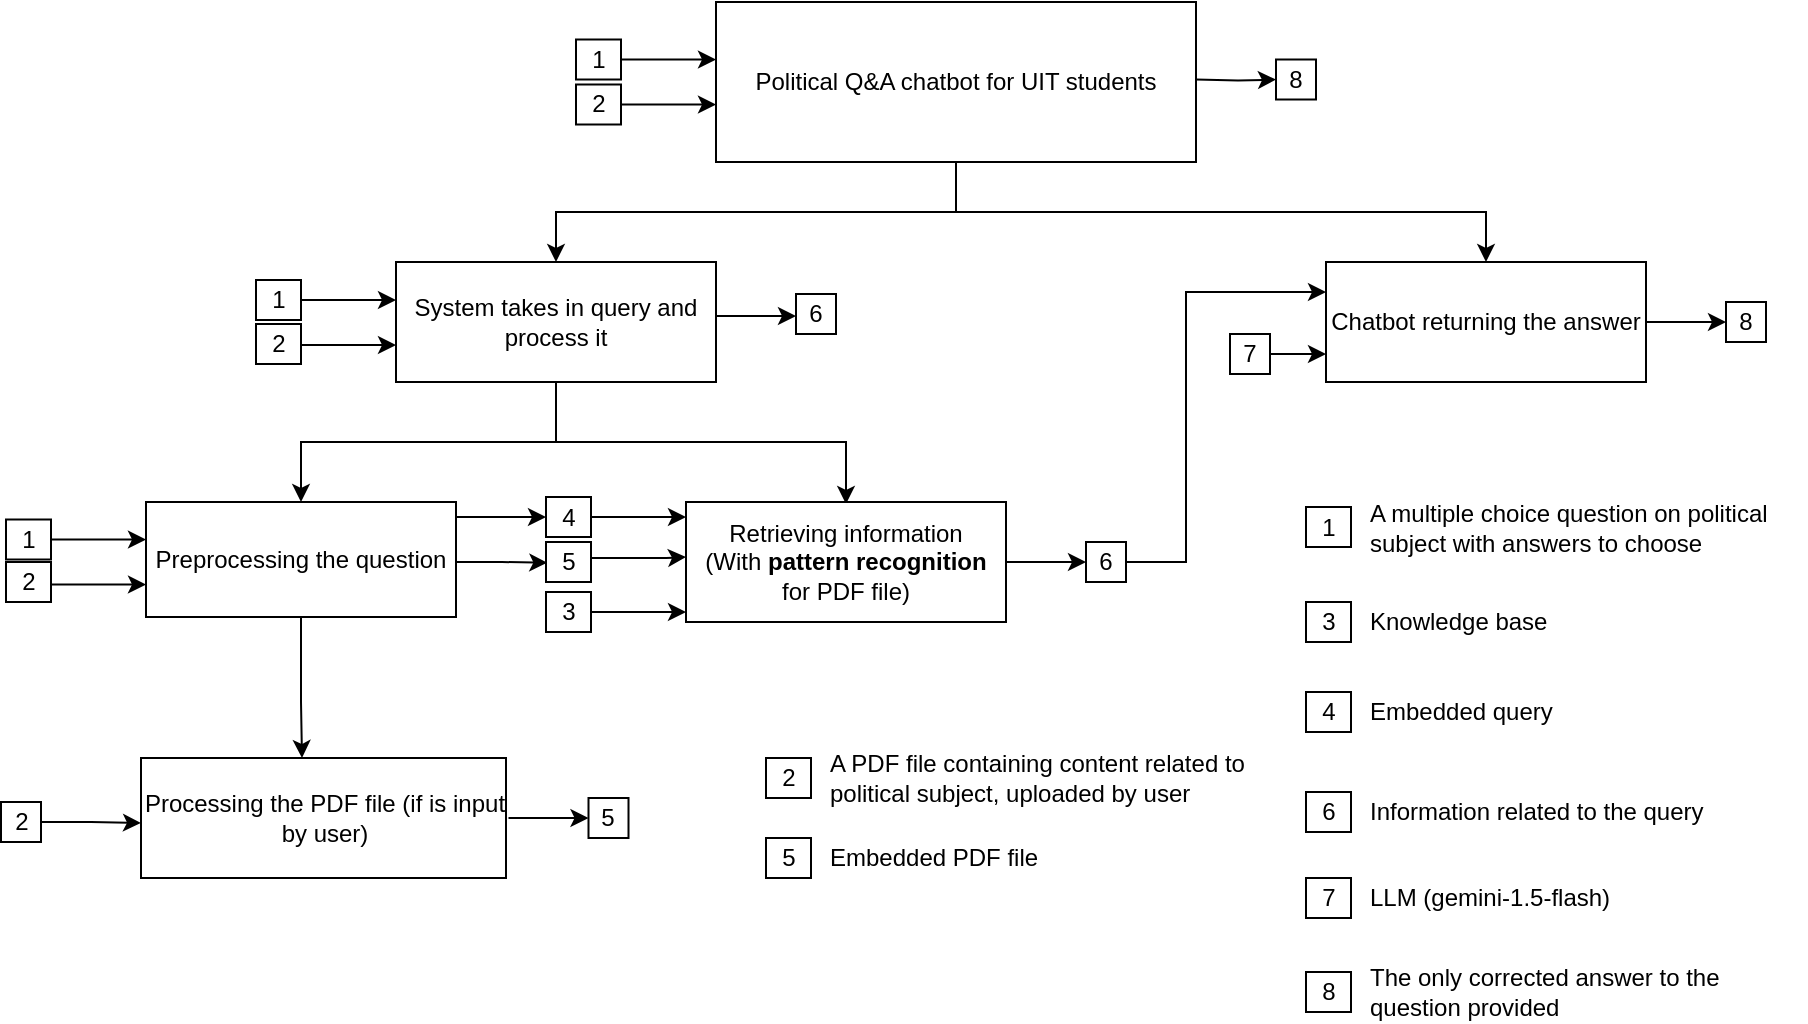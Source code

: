 <mxfile version="26.0.2">
  <diagram name="Page-1" id="8dbDtnNbzVujADKAyLU2">
    <mxGraphModel dx="2022" dy="627" grid="1" gridSize="10" guides="1" tooltips="1" connect="1" arrows="1" fold="1" page="1" pageScale="1" pageWidth="850" pageHeight="1100" math="0" shadow="0">
      <root>
        <mxCell id="0" />
        <mxCell id="1" parent="0" />
        <mxCell id="Zx73HPTWSHSdCMpJ8Ox2-43" style="edgeStyle=orthogonalEdgeStyle;rounded=0;orthogonalLoop=1;jettySize=auto;html=1;exitX=0.5;exitY=1;exitDx=0;exitDy=0;entryX=0.5;entryY=0;entryDx=0;entryDy=0;" parent="1" source="Zx73HPTWSHSdCMpJ8Ox2-1" target="Zx73HPTWSHSdCMpJ8Ox2-2" edge="1">
          <mxGeometry relative="1" as="geometry" />
        </mxCell>
        <mxCell id="Zx73HPTWSHSdCMpJ8Ox2-44" style="edgeStyle=orthogonalEdgeStyle;rounded=0;orthogonalLoop=1;jettySize=auto;html=1;exitX=0.5;exitY=1;exitDx=0;exitDy=0;entryX=0.5;entryY=0;entryDx=0;entryDy=0;" parent="1" source="Zx73HPTWSHSdCMpJ8Ox2-1" target="Zx73HPTWSHSdCMpJ8Ox2-3" edge="1">
          <mxGeometry relative="1" as="geometry" />
        </mxCell>
        <mxCell id="Zx73HPTWSHSdCMpJ8Ox2-1" value="Political Q&amp;amp;A chatbot for UIT students" style="rounded=0;whiteSpace=wrap;html=1;" parent="1" vertex="1">
          <mxGeometry x="305" y="30" width="240" height="80" as="geometry" />
        </mxCell>
        <mxCell id="Zx73HPTWSHSdCMpJ8Ox2-12" style="edgeStyle=orthogonalEdgeStyle;rounded=0;orthogonalLoop=1;jettySize=auto;html=1;exitX=0.5;exitY=1;exitDx=0;exitDy=0;entryX=0.5;entryY=0;entryDx=0;entryDy=0;" parent="1" source="Zx73HPTWSHSdCMpJ8Ox2-2" target="Zx73HPTWSHSdCMpJ8Ox2-4" edge="1">
          <mxGeometry relative="1" as="geometry" />
        </mxCell>
        <mxCell id="Zx73HPTWSHSdCMpJ8Ox2-19" style="edgeStyle=orthogonalEdgeStyle;rounded=0;orthogonalLoop=1;jettySize=auto;html=1;exitX=0.5;exitY=1;exitDx=0;exitDy=0;entryX=0.5;entryY=0;entryDx=0;entryDy=0;" parent="1" edge="1">
          <mxGeometry relative="1" as="geometry">
            <mxPoint x="225.0" y="221" as="sourcePoint" />
            <mxPoint x="370.0" y="281" as="targetPoint" />
            <Array as="points">
              <mxPoint x="225" y="250" />
              <mxPoint x="370" y="250" />
            </Array>
          </mxGeometry>
        </mxCell>
        <mxCell id="Zx73HPTWSHSdCMpJ8Ox2-2" value="System takes in query and process it" style="rounded=0;whiteSpace=wrap;html=1;" parent="1" vertex="1">
          <mxGeometry x="145" y="160" width="160" height="60" as="geometry" />
        </mxCell>
        <mxCell id="Zx73HPTWSHSdCMpJ8Ox2-45" value="" style="edgeStyle=orthogonalEdgeStyle;rounded=0;orthogonalLoop=1;jettySize=auto;html=1;" parent="1" source="Zx73HPTWSHSdCMpJ8Ox2-3" target="Zx73HPTWSHSdCMpJ8Ox2-42" edge="1">
          <mxGeometry relative="1" as="geometry" />
        </mxCell>
        <mxCell id="Zx73HPTWSHSdCMpJ8Ox2-3" value="Chatbot returning the answer" style="rounded=0;whiteSpace=wrap;html=1;" parent="1" vertex="1">
          <mxGeometry x="610" y="160" width="160" height="60" as="geometry" />
        </mxCell>
        <mxCell id="Zx73HPTWSHSdCMpJ8Ox2-29" value="" style="edgeStyle=orthogonalEdgeStyle;rounded=0;orthogonalLoop=1;jettySize=auto;html=1;" parent="1" target="Zx73HPTWSHSdCMpJ8Ox2-28" edge="1">
          <mxGeometry relative="1" as="geometry">
            <mxPoint x="175.0" y="287.5" as="sourcePoint" />
            <Array as="points">
              <mxPoint x="190" y="287.5" />
              <mxPoint x="190" y="287.5" />
            </Array>
          </mxGeometry>
        </mxCell>
        <mxCell id="Zx73HPTWSHSdCMpJ8Ox2-94" value="" style="edgeStyle=orthogonalEdgeStyle;rounded=0;orthogonalLoop=1;jettySize=auto;html=1;" parent="1" source="Zx73HPTWSHSdCMpJ8Ox2-4" target="Zx73HPTWSHSdCMpJ8Ox2-65" edge="1">
          <mxGeometry relative="1" as="geometry">
            <Array as="points">
              <mxPoint x="98" y="380" />
              <mxPoint x="98" y="380" />
            </Array>
          </mxGeometry>
        </mxCell>
        <mxCell id="Zx73HPTWSHSdCMpJ8Ox2-4" value="Preprocessing the question" style="rounded=0;whiteSpace=wrap;html=1;" parent="1" vertex="1">
          <mxGeometry x="20" y="280" width="155" height="57.5" as="geometry" />
        </mxCell>
        <mxCell id="Zx73HPTWSHSdCMpJ8Ox2-33" value="" style="edgeStyle=orthogonalEdgeStyle;rounded=0;orthogonalLoop=1;jettySize=auto;html=1;" parent="1" source="Zx73HPTWSHSdCMpJ8Ox2-5" target="Zx73HPTWSHSdCMpJ8Ox2-32" edge="1">
          <mxGeometry relative="1" as="geometry" />
        </mxCell>
        <mxCell id="Zx73HPTWSHSdCMpJ8Ox2-5" value="Retrieving information&lt;div&gt;(With &lt;b&gt;pattern recognition&lt;/b&gt; for PDF file)&lt;/div&gt;" style="rounded=0;whiteSpace=wrap;html=1;" parent="1" vertex="1">
          <mxGeometry x="290" y="280" width="160" height="60" as="geometry" />
        </mxCell>
        <mxCell id="Zx73HPTWSHSdCMpJ8Ox2-30" value="" style="edgeStyle=orthogonalEdgeStyle;rounded=0;orthogonalLoop=1;jettySize=auto;html=1;" parent="1" source="Zx73HPTWSHSdCMpJ8Ox2-28" edge="1">
          <mxGeometry relative="1" as="geometry">
            <mxPoint x="290.0" y="287.5" as="targetPoint" />
            <Array as="points">
              <mxPoint x="280" y="287.5" />
              <mxPoint x="280" y="287.5" />
            </Array>
          </mxGeometry>
        </mxCell>
        <mxCell id="Zx73HPTWSHSdCMpJ8Ox2-28" value="4" style="rounded=0;whiteSpace=wrap;html=1;" parent="1" vertex="1">
          <mxGeometry x="220" y="277.5" width="22.5" height="20" as="geometry" />
        </mxCell>
        <mxCell id="Zx73HPTWSHSdCMpJ8Ox2-93" style="edgeStyle=orthogonalEdgeStyle;rounded=0;orthogonalLoop=1;jettySize=auto;html=1;exitX=1;exitY=0.5;exitDx=0;exitDy=0;entryX=0;entryY=0.25;entryDx=0;entryDy=0;" parent="1" source="Zx73HPTWSHSdCMpJ8Ox2-32" target="Zx73HPTWSHSdCMpJ8Ox2-3" edge="1">
          <mxGeometry relative="1" as="geometry">
            <Array as="points">
              <mxPoint x="540" y="310" />
              <mxPoint x="540" y="175" />
            </Array>
          </mxGeometry>
        </mxCell>
        <mxCell id="Zx73HPTWSHSdCMpJ8Ox2-32" value="6" style="whiteSpace=wrap;html=1;rounded=0;" parent="1" vertex="1">
          <mxGeometry x="490" y="300" width="20" height="20" as="geometry" />
        </mxCell>
        <mxCell id="Zx73HPTWSHSdCMpJ8Ox2-35" value="7" style="whiteSpace=wrap;html=1;rounded=0;" parent="1" vertex="1">
          <mxGeometry x="562" y="196" width="20" height="20" as="geometry" />
        </mxCell>
        <mxCell id="Zx73HPTWSHSdCMpJ8Ox2-41" style="edgeStyle=orthogonalEdgeStyle;rounded=0;orthogonalLoop=1;jettySize=auto;html=1;exitX=1;exitY=0.5;exitDx=0;exitDy=0;" parent="1" source="Zx73HPTWSHSdCMpJ8Ox2-35" edge="1">
          <mxGeometry relative="1" as="geometry">
            <mxPoint x="610" y="206" as="targetPoint" />
          </mxGeometry>
        </mxCell>
        <mxCell id="Zx73HPTWSHSdCMpJ8Ox2-42" value="8" style="whiteSpace=wrap;html=1;rounded=0;" parent="1" vertex="1">
          <mxGeometry x="810" y="180" width="20" height="20" as="geometry" />
        </mxCell>
        <mxCell id="Zx73HPTWSHSdCMpJ8Ox2-46" value="1" style="rounded=0;whiteSpace=wrap;html=1;" parent="1" vertex="1">
          <mxGeometry x="600" y="282.5" width="22.5" height="20" as="geometry" />
        </mxCell>
        <mxCell id="Zx73HPTWSHSdCMpJ8Ox2-47" value="A multiple choice question on political subject with answers to choose" style="text;html=1;align=left;verticalAlign=middle;whiteSpace=wrap;rounded=0;" parent="1" vertex="1">
          <mxGeometry x="630" y="277.5" width="220" height="30" as="geometry" />
        </mxCell>
        <mxCell id="Zx73HPTWSHSdCMpJ8Ox2-48" value="4" style="rounded=0;whiteSpace=wrap;html=1;" parent="1" vertex="1">
          <mxGeometry x="600" y="375" width="22.5" height="20" as="geometry" />
        </mxCell>
        <mxCell id="Zx73HPTWSHSdCMpJ8Ox2-49" value="Embedded query" style="text;html=1;align=left;verticalAlign=middle;whiteSpace=wrap;rounded=0;" parent="1" vertex="1">
          <mxGeometry x="630" y="370" width="220" height="30" as="geometry" />
        </mxCell>
        <mxCell id="Zx73HPTWSHSdCMpJ8Ox2-50" value="6" style="rounded=0;whiteSpace=wrap;html=1;" parent="1" vertex="1">
          <mxGeometry x="600" y="425" width="22.5" height="20" as="geometry" />
        </mxCell>
        <mxCell id="Zx73HPTWSHSdCMpJ8Ox2-51" value="Information related to the query" style="text;html=1;align=left;verticalAlign=middle;whiteSpace=wrap;rounded=0;" parent="1" vertex="1">
          <mxGeometry x="630" y="420" width="220" height="30" as="geometry" />
        </mxCell>
        <mxCell id="Zx73HPTWSHSdCMpJ8Ox2-52" value="7" style="rounded=0;whiteSpace=wrap;html=1;" parent="1" vertex="1">
          <mxGeometry x="600" y="468" width="22.5" height="20" as="geometry" />
        </mxCell>
        <mxCell id="Zx73HPTWSHSdCMpJ8Ox2-53" value="LLM (gemini-1.5-flash)" style="text;html=1;align=left;verticalAlign=middle;whiteSpace=wrap;rounded=0;" parent="1" vertex="1">
          <mxGeometry x="630" y="463" width="220" height="30" as="geometry" />
        </mxCell>
        <mxCell id="Zx73HPTWSHSdCMpJ8Ox2-54" value="8" style="rounded=0;whiteSpace=wrap;html=1;" parent="1" vertex="1">
          <mxGeometry x="600" y="515" width="22.5" height="20" as="geometry" />
        </mxCell>
        <mxCell id="Zx73HPTWSHSdCMpJ8Ox2-55" value="&lt;span style=&quot;text-align: center;&quot;&gt;The only corrected answer to the question provided&lt;/span&gt;" style="text;html=1;align=left;verticalAlign=middle;whiteSpace=wrap;rounded=0;" parent="1" vertex="1">
          <mxGeometry x="630" y="510" width="220" height="30" as="geometry" />
        </mxCell>
        <mxCell id="Zx73HPTWSHSdCMpJ8Ox2-58" style="edgeStyle=orthogonalEdgeStyle;rounded=0;orthogonalLoop=1;jettySize=auto;html=1;exitX=1;exitY=0.5;exitDx=0;exitDy=0;entryX=0.002;entryY=0.792;entryDx=0;entryDy=0;entryPerimeter=0;" parent="1" edge="1">
          <mxGeometry relative="1" as="geometry">
            <mxPoint x="290.0" y="335.02" as="targetPoint" />
            <mxPoint x="239.68" y="335" as="sourcePoint" />
          </mxGeometry>
        </mxCell>
        <mxCell id="Zx73HPTWSHSdCMpJ8Ox2-59" value="3" style="rounded=0;whiteSpace=wrap;html=1;" parent="1" vertex="1">
          <mxGeometry x="600" y="330" width="22.5" height="20" as="geometry" />
        </mxCell>
        <mxCell id="Zx73HPTWSHSdCMpJ8Ox2-60" value="Knowledge base" style="text;html=1;align=left;verticalAlign=middle;whiteSpace=wrap;rounded=0;" parent="1" vertex="1">
          <mxGeometry x="630" y="325" width="220" height="30" as="geometry" />
        </mxCell>
        <mxCell id="Zx73HPTWSHSdCMpJ8Ox2-61" value="" style="edgeStyle=orthogonalEdgeStyle;rounded=0;orthogonalLoop=1;jettySize=auto;html=1;" parent="1" source="Zx73HPTWSHSdCMpJ8Ox2-62" edge="1">
          <mxGeometry relative="1" as="geometry">
            <mxPoint x="20" y="298.75" as="targetPoint" />
            <Array as="points">
              <mxPoint x="10" y="298.75" />
              <mxPoint x="10" y="298.75" />
            </Array>
          </mxGeometry>
        </mxCell>
        <mxCell id="Zx73HPTWSHSdCMpJ8Ox2-62" value="1" style="rounded=0;whiteSpace=wrap;html=1;" parent="1" vertex="1">
          <mxGeometry x="-50" y="288.75" width="22.5" height="20" as="geometry" />
        </mxCell>
        <mxCell id="Zx73HPTWSHSdCMpJ8Ox2-65" value="Processing the PDF file (if is input by user)" style="rounded=0;whiteSpace=wrap;html=1;" parent="1" vertex="1">
          <mxGeometry x="17.5" y="408" width="182.5" height="60" as="geometry" />
        </mxCell>
        <mxCell id="Zx73HPTWSHSdCMpJ8Ox2-70" value="2" style="whiteSpace=wrap;html=1;rounded=0;" parent="1" vertex="1">
          <mxGeometry x="-52.5" y="430" width="20" height="20" as="geometry" />
        </mxCell>
        <mxCell id="Zx73HPTWSHSdCMpJ8Ox2-71" style="edgeStyle=orthogonalEdgeStyle;rounded=0;orthogonalLoop=1;jettySize=auto;html=1;exitX=1;exitY=0.5;exitDx=0;exitDy=0;entryX=0.002;entryY=0.792;entryDx=0;entryDy=0;entryPerimeter=0;" parent="1" source="Zx73HPTWSHSdCMpJ8Ox2-70" edge="1">
          <mxGeometry relative="1" as="geometry">
            <mxPoint x="17.5" y="440.5" as="targetPoint" />
            <Array as="points">
              <mxPoint x="-7.5" y="440" />
            </Array>
          </mxGeometry>
        </mxCell>
        <mxCell id="Zx73HPTWSHSdCMpJ8Ox2-77" value="" style="edgeStyle=orthogonalEdgeStyle;rounded=0;orthogonalLoop=1;jettySize=auto;html=1;" parent="1" target="Zx73HPTWSHSdCMpJ8Ox2-78" edge="1">
          <mxGeometry relative="1" as="geometry">
            <mxPoint x="201.25" y="438" as="sourcePoint" />
            <Array as="points">
              <mxPoint x="213.75" y="438" />
              <mxPoint x="213.75" y="438" />
            </Array>
          </mxGeometry>
        </mxCell>
        <mxCell id="Zx73HPTWSHSdCMpJ8Ox2-78" value="5" style="whiteSpace=wrap;html=1;rounded=0;" parent="1" vertex="1">
          <mxGeometry x="241.25" y="428" width="20" height="20" as="geometry" />
        </mxCell>
        <mxCell id="Zx73HPTWSHSdCMpJ8Ox2-81" style="edgeStyle=orthogonalEdgeStyle;rounded=0;orthogonalLoop=1;jettySize=auto;html=1;exitX=1;exitY=0.5;exitDx=0;exitDy=0;entryX=-0.092;entryY=0.425;entryDx=0;entryDy=0;entryPerimeter=0;" parent="1" source="Zx73HPTWSHSdCMpJ8Ox2-4" edge="1">
          <mxGeometry relative="1" as="geometry">
            <mxPoint x="177.5" y="309.62" as="sourcePoint" />
            <mxPoint x="220.66" y="310.37" as="targetPoint" />
            <Array as="points">
              <mxPoint x="175" y="310" />
              <mxPoint x="198" y="310" />
            </Array>
          </mxGeometry>
        </mxCell>
        <mxCell id="Zx73HPTWSHSdCMpJ8Ox2-84" value="5" style="rounded=0;whiteSpace=wrap;html=1;" parent="1" vertex="1">
          <mxGeometry x="220" y="300" width="22.5" height="20" as="geometry" />
        </mxCell>
        <mxCell id="Zx73HPTWSHSdCMpJ8Ox2-85" value="" style="edgeStyle=orthogonalEdgeStyle;rounded=0;orthogonalLoop=1;jettySize=auto;html=1;" parent="1" edge="1">
          <mxGeometry relative="1" as="geometry">
            <mxPoint x="243" y="308" as="sourcePoint" />
            <mxPoint x="290.0" y="307.5" as="targetPoint" />
            <Array as="points">
              <mxPoint x="280" y="307.5" />
              <mxPoint x="280" y="307.5" />
            </Array>
          </mxGeometry>
        </mxCell>
        <mxCell id="Zx73HPTWSHSdCMpJ8Ox2-86" value="2" style="rounded=0;whiteSpace=wrap;html=1;" parent="1" vertex="1">
          <mxGeometry x="330" y="408" width="22.5" height="20" as="geometry" />
        </mxCell>
        <mxCell id="Zx73HPTWSHSdCMpJ8Ox2-87" value="A PDF file containing content related to political subject, uploaded by user" style="text;html=1;align=left;verticalAlign=middle;whiteSpace=wrap;rounded=0;" parent="1" vertex="1">
          <mxGeometry x="360" y="403" width="220" height="30" as="geometry" />
        </mxCell>
        <mxCell id="Zx73HPTWSHSdCMpJ8Ox2-88" value="5" style="rounded=0;whiteSpace=wrap;html=1;" parent="1" vertex="1">
          <mxGeometry x="330" y="448" width="22.5" height="20" as="geometry" />
        </mxCell>
        <mxCell id="Zx73HPTWSHSdCMpJ8Ox2-89" value="Embedded PDF file" style="text;html=1;align=left;verticalAlign=middle;whiteSpace=wrap;rounded=0;" parent="1" vertex="1">
          <mxGeometry x="360" y="443" width="220" height="30" as="geometry" />
        </mxCell>
        <mxCell id="Zx73HPTWSHSdCMpJ8Ox2-95" value="" style="edgeStyle=orthogonalEdgeStyle;rounded=0;orthogonalLoop=1;jettySize=auto;html=1;" parent="1" edge="1">
          <mxGeometry relative="1" as="geometry">
            <mxPoint x="20" y="321.25" as="targetPoint" />
            <Array as="points">
              <mxPoint x="10" y="321.25" />
              <mxPoint x="10" y="321.25" />
            </Array>
            <mxPoint x="-30.31" y="321.229" as="sourcePoint" />
          </mxGeometry>
        </mxCell>
        <mxCell id="Zx73HPTWSHSdCMpJ8Ox2-102" value="" style="edgeStyle=orthogonalEdgeStyle;rounded=0;orthogonalLoop=1;jettySize=auto;html=1;" parent="1" source="Zx73HPTWSHSdCMpJ8Ox2-103" edge="1">
          <mxGeometry relative="1" as="geometry">
            <mxPoint x="145" y="179" as="targetPoint" />
            <Array as="points">
              <mxPoint x="135" y="179" />
              <mxPoint x="135" y="179" />
            </Array>
          </mxGeometry>
        </mxCell>
        <mxCell id="Zx73HPTWSHSdCMpJ8Ox2-103" value="1" style="rounded=0;whiteSpace=wrap;html=1;" parent="1" vertex="1">
          <mxGeometry x="75" y="169" width="22.5" height="20" as="geometry" />
        </mxCell>
        <mxCell id="Zx73HPTWSHSdCMpJ8Ox2-104" value="" style="edgeStyle=orthogonalEdgeStyle;rounded=0;orthogonalLoop=1;jettySize=auto;html=1;" parent="1" edge="1">
          <mxGeometry relative="1" as="geometry">
            <mxPoint x="145" y="201.5" as="targetPoint" />
            <Array as="points">
              <mxPoint x="135" y="201.5" />
              <mxPoint x="135" y="201.5" />
            </Array>
            <mxPoint x="94.69" y="201.486" as="sourcePoint" />
          </mxGeometry>
        </mxCell>
        <mxCell id="Zx73HPTWSHSdCMpJ8Ox2-108" value="" style="edgeStyle=orthogonalEdgeStyle;rounded=0;orthogonalLoop=1;jettySize=auto;html=1;" parent="1" source="Zx73HPTWSHSdCMpJ8Ox2-109" edge="1">
          <mxGeometry relative="1" as="geometry">
            <mxPoint x="305" y="58.75" as="targetPoint" />
            <Array as="points">
              <mxPoint x="295" y="58.75" />
              <mxPoint x="295" y="58.75" />
            </Array>
          </mxGeometry>
        </mxCell>
        <mxCell id="Zx73HPTWSHSdCMpJ8Ox2-109" value="1" style="rounded=0;whiteSpace=wrap;html=1;" parent="1" vertex="1">
          <mxGeometry x="235" y="48.75" width="22.5" height="20" as="geometry" />
        </mxCell>
        <mxCell id="Zx73HPTWSHSdCMpJ8Ox2-110" value="" style="edgeStyle=orthogonalEdgeStyle;rounded=0;orthogonalLoop=1;jettySize=auto;html=1;" parent="1" edge="1">
          <mxGeometry relative="1" as="geometry">
            <mxPoint x="305" y="81.25" as="targetPoint" />
            <Array as="points">
              <mxPoint x="295" y="81.25" />
              <mxPoint x="295" y="81.25" />
            </Array>
            <mxPoint x="254.69" y="81.279" as="sourcePoint" />
          </mxGeometry>
        </mxCell>
        <mxCell id="Zx73HPTWSHSdCMpJ8Ox2-114" value="" style="edgeStyle=orthogonalEdgeStyle;rounded=0;orthogonalLoop=1;jettySize=auto;html=1;" parent="1" target="Zx73HPTWSHSdCMpJ8Ox2-115" edge="1">
          <mxGeometry relative="1" as="geometry">
            <mxPoint x="545" y="68.75" as="sourcePoint" />
          </mxGeometry>
        </mxCell>
        <mxCell id="Zx73HPTWSHSdCMpJ8Ox2-115" value="8" style="whiteSpace=wrap;html=1;rounded=0;" parent="1" vertex="1">
          <mxGeometry x="585" y="58.75" width="20" height="20" as="geometry" />
        </mxCell>
        <mxCell id="Zx73HPTWSHSdCMpJ8Ox2-116" value="" style="edgeStyle=orthogonalEdgeStyle;rounded=0;orthogonalLoop=1;jettySize=auto;html=1;" parent="1" target="Zx73HPTWSHSdCMpJ8Ox2-117" edge="1">
          <mxGeometry relative="1" as="geometry">
            <mxPoint x="305" y="186" as="sourcePoint" />
            <Array as="points">
              <mxPoint x="305" y="187" />
            </Array>
          </mxGeometry>
        </mxCell>
        <mxCell id="Zx73HPTWSHSdCMpJ8Ox2-117" value="6" style="whiteSpace=wrap;html=1;rounded=0;" parent="1" vertex="1">
          <mxGeometry x="345" y="176" width="20" height="20" as="geometry" />
        </mxCell>
        <mxCell id="G8rjNMF_eFDAdfzJqYUc-1" value="2" style="rounded=0;whiteSpace=wrap;html=1;" parent="1" vertex="1">
          <mxGeometry x="-50" y="310" width="22.5" height="20" as="geometry" />
        </mxCell>
        <mxCell id="G8rjNMF_eFDAdfzJqYUc-2" value="2" style="rounded=0;whiteSpace=wrap;html=1;" parent="1" vertex="1">
          <mxGeometry x="235" y="71.25" width="22.5" height="20" as="geometry" />
        </mxCell>
        <mxCell id="G8rjNMF_eFDAdfzJqYUc-3" value="3" style="rounded=0;whiteSpace=wrap;html=1;" parent="1" vertex="1">
          <mxGeometry x="220" y="325" width="22.5" height="20" as="geometry" />
        </mxCell>
        <mxCell id="G8rjNMF_eFDAdfzJqYUc-4" value="2" style="rounded=0;whiteSpace=wrap;html=1;" parent="1" vertex="1">
          <mxGeometry x="75" y="191" width="22.5" height="20" as="geometry" />
        </mxCell>
      </root>
    </mxGraphModel>
  </diagram>
</mxfile>
